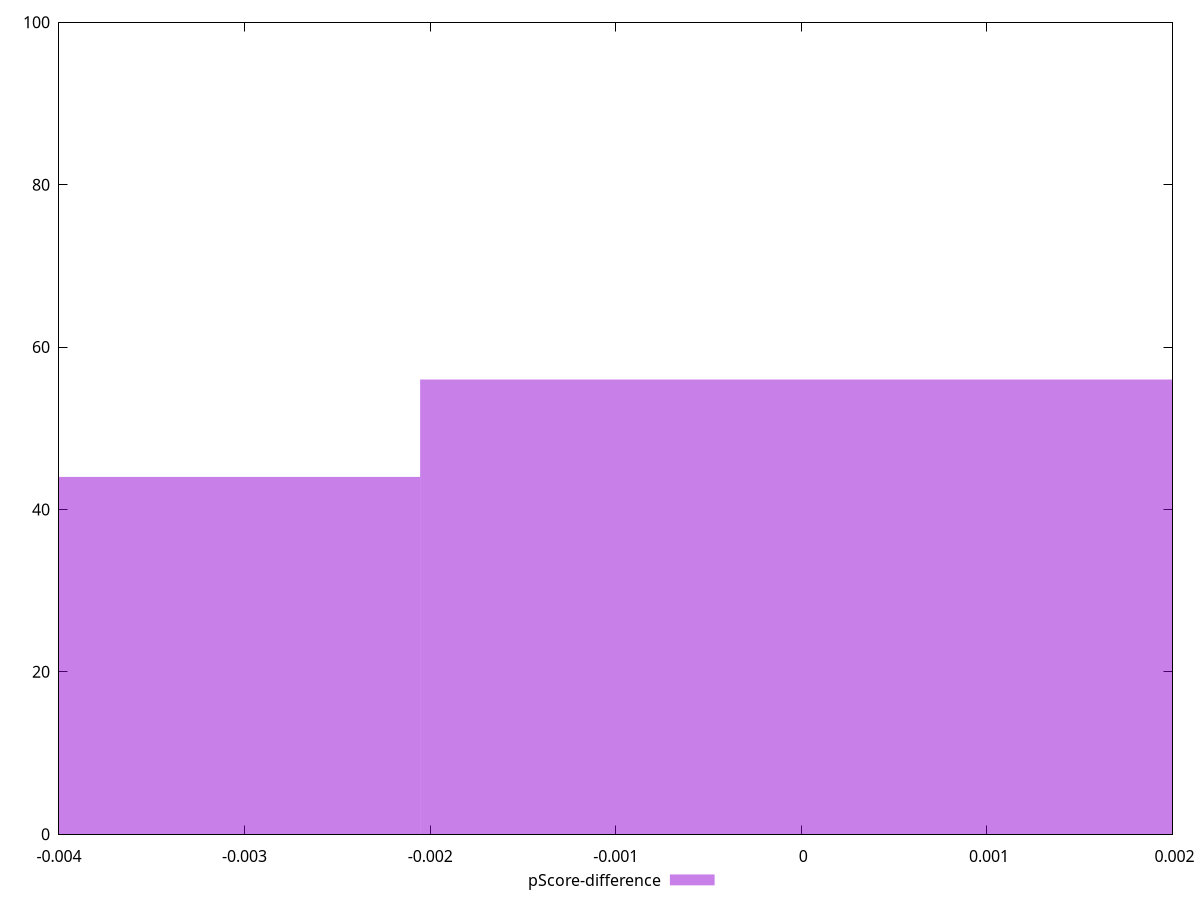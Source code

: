 reset

$pScoreDifference <<EOF
-0.004108070040637873 44
0 56
EOF

set key outside below
set boxwidth 0.004108070040637873
set xrange [-0.0040000000000000036:0.0020000000000000018]
set yrange [0:100]
set trange [0:100]
set style fill transparent solid 0.5 noborder
set terminal svg size 640, 490 enhanced background rgb 'white'
set output "reports/report_00032_2021-02-25T10-28-15.087Z/render-blocking-resources/samples/astro/pScore-difference/histogram.svg"

plot $pScoreDifference title "pScore-difference" with boxes

reset
